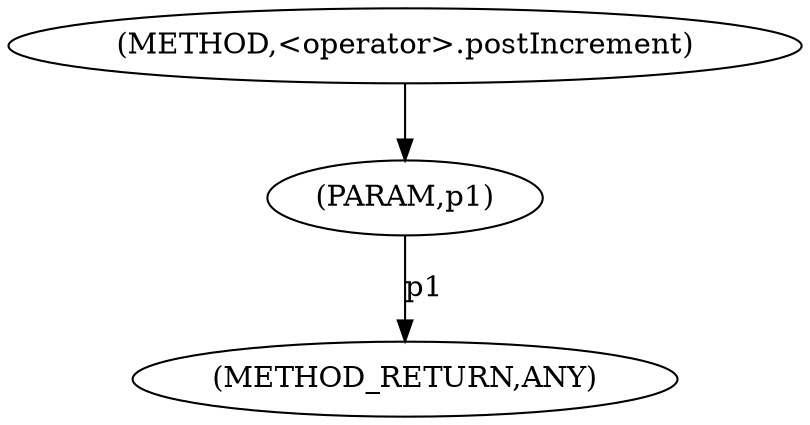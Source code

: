 digraph "&lt;operator&gt;.postIncrement" {  
"896" [label = <(METHOD,&lt;operator&gt;.postIncrement)> ]
"899" [label = <(METHOD_RETURN,ANY)> ]
"897" [label = <(PARAM,p1)> ]
  "897" -> "899"  [ label = "p1"] 
  "896" -> "897" 
}
